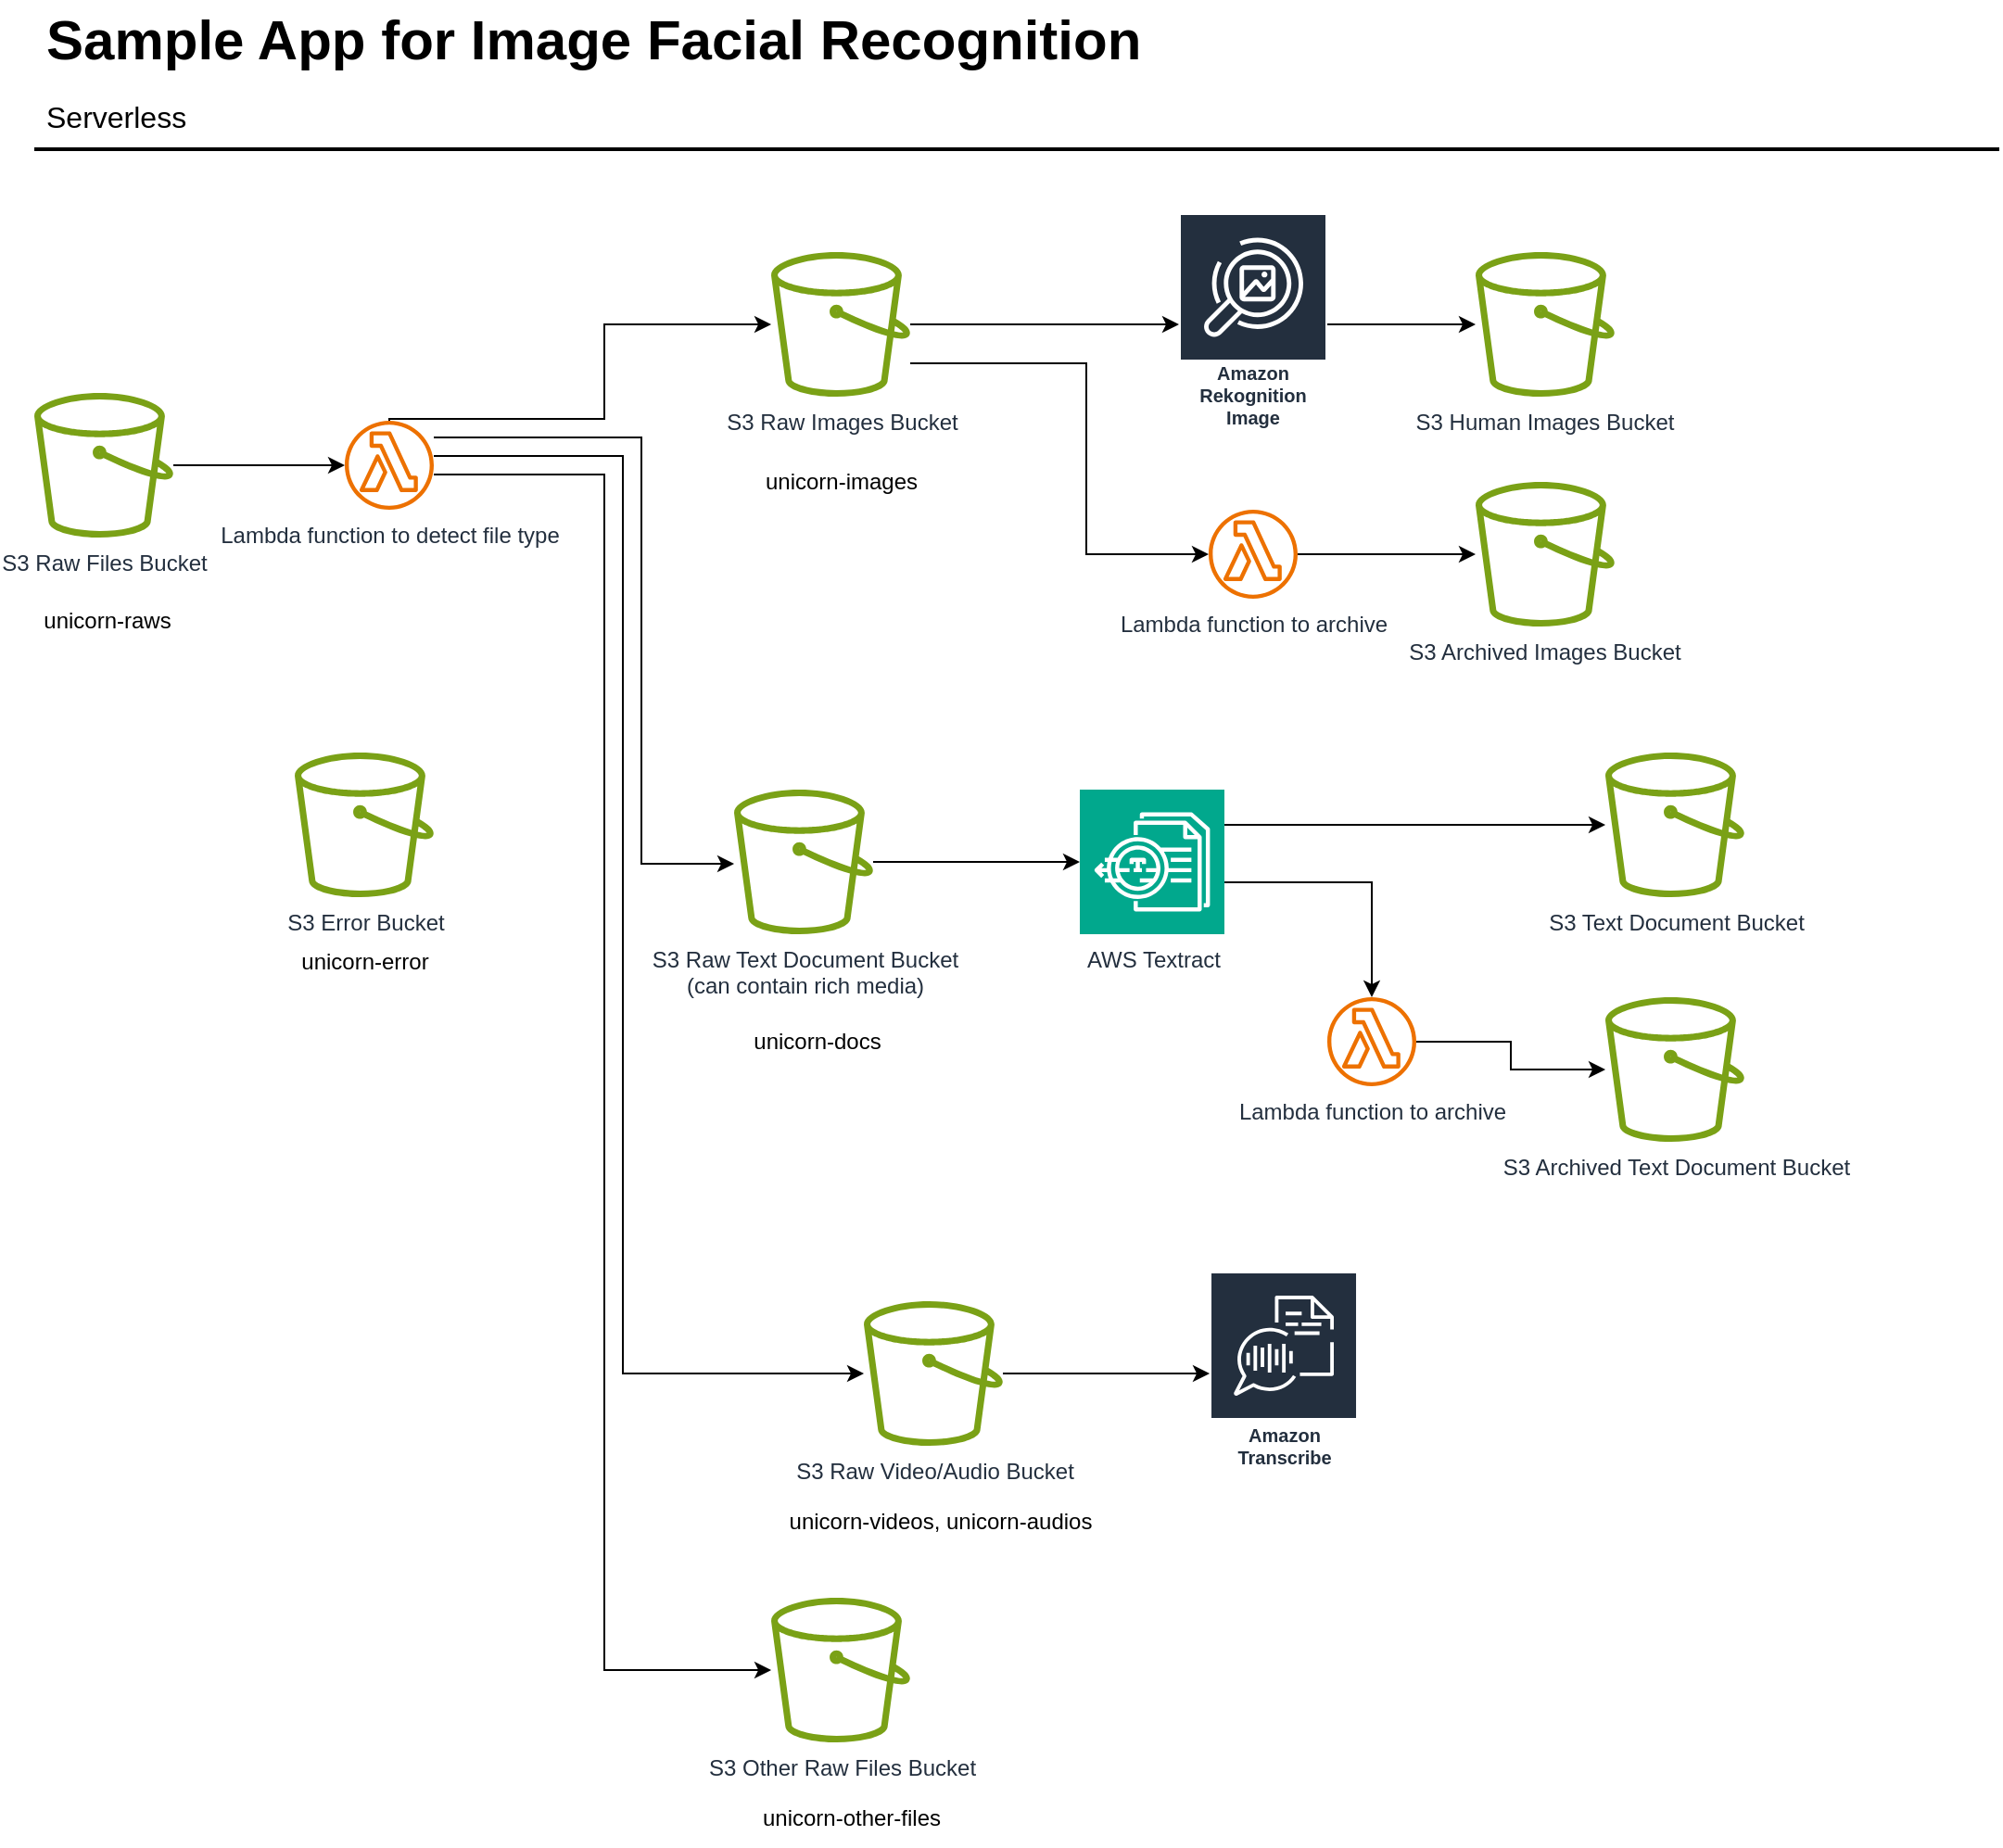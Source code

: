 <mxfile version="24.3.1" type="github">
  <diagram id="Ht1M8jgEwFfnCIfOTk4-" name="Page-1">
    <mxGraphModel dx="1434" dy="738" grid="1" gridSize="10" guides="1" tooltips="1" connect="1" arrows="1" fold="1" page="1" pageScale="1" pageWidth="1169" pageHeight="827" math="0" shadow="0">
      <root>
        <mxCell id="0" />
        <mxCell id="1" parent="0" />
        <mxCell id="-QjtrjUzRDEMRZ5MF8oH-47" value="Sample App for Image Facial Recognition" style="text;html=1;resizable=0;points=[];autosize=1;align=left;verticalAlign=top;spacingTop=-4;fontSize=30;fontStyle=1" parent="1" vertex="1">
          <mxGeometry x="56.5" y="64.5" width="580" height="40" as="geometry" />
        </mxCell>
        <mxCell id="-QjtrjUzRDEMRZ5MF8oH-48" value="Serverless" style="text;html=1;resizable=0;points=[];autosize=1;align=left;verticalAlign=top;spacingTop=-4;fontSize=16;" parent="1" vertex="1">
          <mxGeometry x="56.5" y="114.5" width="100" height="30" as="geometry" />
        </mxCell>
        <mxCell id="SCVMTBWpLvtzJIhz15lM-1" value="" style="line;strokeWidth=2;html=1;fontSize=14;" parent="1" vertex="1">
          <mxGeometry x="52.5" y="139.5" width="1060" height="10" as="geometry" />
        </mxCell>
        <mxCell id="NDCuTiaTcQHdmKNTHIlU-9" style="edgeStyle=orthogonalEdgeStyle;rounded=0;orthogonalLoop=1;jettySize=auto;html=1;" parent="1" source="NDCuTiaTcQHdmKNTHIlU-1" target="NDCuTiaTcQHdmKNTHIlU-8" edge="1">
          <mxGeometry relative="1" as="geometry">
            <Array as="points">
              <mxPoint x="619.99" y="260" />
              <mxPoint x="619.99" y="363" />
            </Array>
          </mxGeometry>
        </mxCell>
        <mxCell id="NDCuTiaTcQHdmKNTHIlU-25" style="edgeStyle=orthogonalEdgeStyle;rounded=0;orthogonalLoop=1;jettySize=auto;html=1;" parent="1" source="NDCuTiaTcQHdmKNTHIlU-1" target="NDCuTiaTcQHdmKNTHIlU-24" edge="1">
          <mxGeometry relative="1" as="geometry" />
        </mxCell>
        <mxCell id="NDCuTiaTcQHdmKNTHIlU-1" value="S3 Raw Images Bucket" style="sketch=0;outlineConnect=0;fontColor=#232F3E;gradientColor=none;fillColor=#7AA116;strokeColor=none;dashed=0;verticalLabelPosition=bottom;verticalAlign=top;align=center;html=1;fontSize=12;fontStyle=0;aspect=fixed;pointerEvents=1;shape=mxgraph.aws4.bucket;" parent="1" vertex="1">
          <mxGeometry x="450" y="200" width="75" height="78" as="geometry" />
        </mxCell>
        <mxCell id="NDCuTiaTcQHdmKNTHIlU-3" value="S3 Human Images Bucket" style="sketch=0;outlineConnect=0;fontColor=#232F3E;gradientColor=none;fillColor=#7AA116;strokeColor=none;dashed=0;verticalLabelPosition=bottom;verticalAlign=top;align=center;html=1;fontSize=12;fontStyle=0;aspect=fixed;pointerEvents=1;shape=mxgraph.aws4.bucket;" parent="1" vertex="1">
          <mxGeometry x="829.99" y="200" width="75" height="78" as="geometry" />
        </mxCell>
        <mxCell id="NDCuTiaTcQHdmKNTHIlU-4" value="S3 Archived Images Bucket" style="sketch=0;outlineConnect=0;fontColor=#232F3E;gradientColor=none;fillColor=#7AA116;strokeColor=none;dashed=0;verticalLabelPosition=bottom;verticalAlign=top;align=center;html=1;fontSize=12;fontStyle=0;aspect=fixed;pointerEvents=1;shape=mxgraph.aws4.bucket;" parent="1" vertex="1">
          <mxGeometry x="829.99" y="324" width="75" height="78" as="geometry" />
        </mxCell>
        <mxCell id="NDCuTiaTcQHdmKNTHIlU-10" style="edgeStyle=orthogonalEdgeStyle;rounded=0;orthogonalLoop=1;jettySize=auto;html=1;" parent="1" source="NDCuTiaTcQHdmKNTHIlU-8" target="NDCuTiaTcQHdmKNTHIlU-4" edge="1">
          <mxGeometry relative="1" as="geometry" />
        </mxCell>
        <mxCell id="NDCuTiaTcQHdmKNTHIlU-8" value="Lambda function to archive" style="sketch=0;outlineConnect=0;fontColor=#232F3E;gradientColor=none;fillColor=#ED7100;strokeColor=none;dashed=0;verticalLabelPosition=bottom;verticalAlign=top;align=center;html=1;fontSize=12;fontStyle=0;aspect=fixed;pointerEvents=1;shape=mxgraph.aws4.lambda_function;" parent="1" vertex="1">
          <mxGeometry x="686" y="339" width="48" height="48" as="geometry" />
        </mxCell>
        <mxCell id="NDCuTiaTcQHdmKNTHIlU-20" style="edgeStyle=orthogonalEdgeStyle;rounded=0;orthogonalLoop=1;jettySize=auto;html=1;" parent="1" source="NDCuTiaTcQHdmKNTHIlU-11" target="NDCuTiaTcQHdmKNTHIlU-12" edge="1">
          <mxGeometry relative="1" as="geometry" />
        </mxCell>
        <mxCell id="NDCuTiaTcQHdmKNTHIlU-11" value="S3 Raw Files Bucket" style="sketch=0;outlineConnect=0;fontColor=#232F3E;gradientColor=none;fillColor=#7AA116;strokeColor=none;dashed=0;verticalLabelPosition=bottom;verticalAlign=top;align=center;html=1;fontSize=12;fontStyle=0;aspect=fixed;pointerEvents=1;shape=mxgraph.aws4.bucket;" parent="1" vertex="1">
          <mxGeometry x="52.5" y="276" width="75" height="78" as="geometry" />
        </mxCell>
        <mxCell id="NDCuTiaTcQHdmKNTHIlU-14" style="edgeStyle=orthogonalEdgeStyle;rounded=0;orthogonalLoop=1;jettySize=auto;html=1;" parent="1" source="NDCuTiaTcQHdmKNTHIlU-12" target="NDCuTiaTcQHdmKNTHIlU-1" edge="1">
          <mxGeometry relative="1" as="geometry">
            <Array as="points">
              <mxPoint x="244" y="290" />
              <mxPoint x="360" y="290" />
              <mxPoint x="360" y="239" />
            </Array>
          </mxGeometry>
        </mxCell>
        <mxCell id="NDCuTiaTcQHdmKNTHIlU-18" style="edgeStyle=orthogonalEdgeStyle;rounded=0;orthogonalLoop=1;jettySize=auto;html=1;" parent="1" source="NDCuTiaTcQHdmKNTHIlU-12" target="NDCuTiaTcQHdmKNTHIlU-15" edge="1">
          <mxGeometry relative="1" as="geometry">
            <Array as="points">
              <mxPoint x="380" y="300" />
              <mxPoint x="380" y="530" />
            </Array>
          </mxGeometry>
        </mxCell>
        <mxCell id="NDCuTiaTcQHdmKNTHIlU-19" style="edgeStyle=orthogonalEdgeStyle;rounded=0;orthogonalLoop=1;jettySize=auto;html=1;" parent="1" source="NDCuTiaTcQHdmKNTHIlU-12" target="NDCuTiaTcQHdmKNTHIlU-16" edge="1">
          <mxGeometry relative="1" as="geometry">
            <Array as="points">
              <mxPoint x="370" y="310" />
              <mxPoint x="370" y="805" />
            </Array>
          </mxGeometry>
        </mxCell>
        <mxCell id="NDCuTiaTcQHdmKNTHIlU-21" style="edgeStyle=orthogonalEdgeStyle;rounded=0;orthogonalLoop=1;jettySize=auto;html=1;" parent="1" source="NDCuTiaTcQHdmKNTHIlU-12" target="NDCuTiaTcQHdmKNTHIlU-17" edge="1">
          <mxGeometry relative="1" as="geometry">
            <Array as="points">
              <mxPoint x="360" y="320" />
              <mxPoint x="360" y="965" />
            </Array>
          </mxGeometry>
        </mxCell>
        <mxCell id="NDCuTiaTcQHdmKNTHIlU-12" value="Lambda function to detect file type" style="sketch=0;outlineConnect=0;fontColor=#232F3E;gradientColor=none;fillColor=#ED7100;strokeColor=none;dashed=0;verticalLabelPosition=bottom;verticalAlign=top;align=center;html=1;fontSize=12;fontStyle=0;aspect=fixed;pointerEvents=1;shape=mxgraph.aws4.lambda_function;" parent="1" vertex="1">
          <mxGeometry x="220" y="291" width="48" height="48" as="geometry" />
        </mxCell>
        <mxCell id="NDCuTiaTcQHdmKNTHIlU-15" value="S3 Raw Text Document Bucket&lt;br&gt;(can contain rich media)" style="sketch=0;outlineConnect=0;fontColor=#232F3E;gradientColor=none;fillColor=#7AA116;strokeColor=none;dashed=0;verticalLabelPosition=bottom;verticalAlign=top;align=center;html=1;fontSize=12;fontStyle=0;aspect=fixed;pointerEvents=1;shape=mxgraph.aws4.bucket;" parent="1" vertex="1">
          <mxGeometry x="430" y="490" width="75" height="78" as="geometry" />
        </mxCell>
        <mxCell id="NDCuTiaTcQHdmKNTHIlU-28" style="edgeStyle=orthogonalEdgeStyle;rounded=0;orthogonalLoop=1;jettySize=auto;html=1;" parent="1" source="NDCuTiaTcQHdmKNTHIlU-16" target="NDCuTiaTcQHdmKNTHIlU-27" edge="1">
          <mxGeometry relative="1" as="geometry" />
        </mxCell>
        <mxCell id="NDCuTiaTcQHdmKNTHIlU-16" value="S3 Raw Video/Audio Bucket" style="sketch=0;outlineConnect=0;fontColor=#232F3E;gradientColor=none;fillColor=#7AA116;strokeColor=none;dashed=0;verticalLabelPosition=bottom;verticalAlign=top;align=center;html=1;fontSize=12;fontStyle=0;aspect=fixed;pointerEvents=1;shape=mxgraph.aws4.bucket;" parent="1" vertex="1">
          <mxGeometry x="500" y="766" width="75" height="78" as="geometry" />
        </mxCell>
        <mxCell id="NDCuTiaTcQHdmKNTHIlU-17" value="S3 Other Raw Files Bucket" style="sketch=0;outlineConnect=0;fontColor=#232F3E;gradientColor=none;fillColor=#7AA116;strokeColor=none;dashed=0;verticalLabelPosition=bottom;verticalAlign=top;align=center;html=1;fontSize=12;fontStyle=0;aspect=fixed;pointerEvents=1;shape=mxgraph.aws4.bucket;" parent="1" vertex="1">
          <mxGeometry x="450.01" y="926" width="75" height="78" as="geometry" />
        </mxCell>
        <mxCell id="NDCuTiaTcQHdmKNTHIlU-32" style="edgeStyle=orthogonalEdgeStyle;rounded=0;orthogonalLoop=1;jettySize=auto;html=1;" parent="1" source="NDCuTiaTcQHdmKNTHIlU-22" target="NDCuTiaTcQHdmKNTHIlU-31" edge="1">
          <mxGeometry relative="1" as="geometry">
            <Array as="points">
              <mxPoint x="750" y="509" />
              <mxPoint x="750" y="509" />
            </Array>
          </mxGeometry>
        </mxCell>
        <mxCell id="NDCuTiaTcQHdmKNTHIlU-35" style="edgeStyle=orthogonalEdgeStyle;rounded=0;orthogonalLoop=1;jettySize=auto;html=1;" parent="1" source="NDCuTiaTcQHdmKNTHIlU-22" target="NDCuTiaTcQHdmKNTHIlU-33" edge="1">
          <mxGeometry relative="1" as="geometry">
            <Array as="points">
              <mxPoint x="774" y="540" />
            </Array>
          </mxGeometry>
        </mxCell>
        <mxCell id="NDCuTiaTcQHdmKNTHIlU-22" value="AWS Textract" style="sketch=0;points=[[0,0,0],[0.25,0,0],[0.5,0,0],[0.75,0,0],[1,0,0],[0,1,0],[0.25,1,0],[0.5,1,0],[0.75,1,0],[1,1,0],[0,0.25,0],[0,0.5,0],[0,0.75,0],[1,0.25,0],[1,0.5,0],[1,0.75,0]];outlineConnect=0;fontColor=#232F3E;fillColor=#01A88D;strokeColor=#ffffff;dashed=0;verticalLabelPosition=bottom;verticalAlign=top;align=center;html=1;fontSize=12;fontStyle=0;aspect=fixed;shape=mxgraph.aws4.resourceIcon;resIcon=mxgraph.aws4.textract;" parent="1" vertex="1">
          <mxGeometry x="616.5" y="490" width="78" height="78" as="geometry" />
        </mxCell>
        <mxCell id="NDCuTiaTcQHdmKNTHIlU-26" style="edgeStyle=orthogonalEdgeStyle;rounded=0;orthogonalLoop=1;jettySize=auto;html=1;" parent="1" source="NDCuTiaTcQHdmKNTHIlU-24" target="NDCuTiaTcQHdmKNTHIlU-3" edge="1">
          <mxGeometry relative="1" as="geometry" />
        </mxCell>
        <mxCell id="NDCuTiaTcQHdmKNTHIlU-24" value="Amazon Rekognition Image" style="sketch=0;outlineConnect=0;fontColor=#232F3E;gradientColor=none;strokeColor=#ffffff;fillColor=#232F3E;dashed=0;verticalLabelPosition=middle;verticalAlign=bottom;align=center;html=1;whiteSpace=wrap;fontSize=10;fontStyle=1;spacing=3;shape=mxgraph.aws4.productIcon;prIcon=mxgraph.aws4.rekognition_image;" parent="1" vertex="1">
          <mxGeometry x="670" y="179" width="80" height="120" as="geometry" />
        </mxCell>
        <mxCell id="NDCuTiaTcQHdmKNTHIlU-27" value="Amazon Transcribe" style="sketch=0;outlineConnect=0;fontColor=#232F3E;gradientColor=none;strokeColor=#ffffff;fillColor=#232F3E;dashed=0;verticalLabelPosition=middle;verticalAlign=bottom;align=center;html=1;whiteSpace=wrap;fontSize=10;fontStyle=1;spacing=3;shape=mxgraph.aws4.productIcon;prIcon=mxgraph.aws4.transcribe;" parent="1" vertex="1">
          <mxGeometry x="686.51" y="750" width="80" height="110" as="geometry" />
        </mxCell>
        <mxCell id="NDCuTiaTcQHdmKNTHIlU-29" style="edgeStyle=orthogonalEdgeStyle;rounded=0;orthogonalLoop=1;jettySize=auto;html=1;entryX=0;entryY=0.5;entryDx=0;entryDy=0;entryPerimeter=0;" parent="1" source="NDCuTiaTcQHdmKNTHIlU-15" target="NDCuTiaTcQHdmKNTHIlU-22" edge="1">
          <mxGeometry relative="1" as="geometry" />
        </mxCell>
        <mxCell id="NDCuTiaTcQHdmKNTHIlU-30" value="S3 Archived Text Document Bucket" style="sketch=0;outlineConnect=0;fontColor=#232F3E;gradientColor=none;fillColor=#7AA116;strokeColor=none;dashed=0;verticalLabelPosition=bottom;verticalAlign=top;align=center;html=1;fontSize=12;fontStyle=0;aspect=fixed;pointerEvents=1;shape=mxgraph.aws4.bucket;" parent="1" vertex="1">
          <mxGeometry x="900" y="602" width="75" height="78" as="geometry" />
        </mxCell>
        <mxCell id="NDCuTiaTcQHdmKNTHIlU-31" value="S3 Text Document Bucket" style="sketch=0;outlineConnect=0;fontColor=#232F3E;gradientColor=none;fillColor=#7AA116;strokeColor=none;dashed=0;verticalLabelPosition=bottom;verticalAlign=top;align=center;html=1;fontSize=12;fontStyle=0;aspect=fixed;pointerEvents=1;shape=mxgraph.aws4.bucket;" parent="1" vertex="1">
          <mxGeometry x="900" y="470" width="75" height="78" as="geometry" />
        </mxCell>
        <mxCell id="NDCuTiaTcQHdmKNTHIlU-36" style="edgeStyle=orthogonalEdgeStyle;rounded=0;orthogonalLoop=1;jettySize=auto;html=1;" parent="1" source="NDCuTiaTcQHdmKNTHIlU-33" target="NDCuTiaTcQHdmKNTHIlU-30" edge="1">
          <mxGeometry relative="1" as="geometry" />
        </mxCell>
        <mxCell id="NDCuTiaTcQHdmKNTHIlU-33" value="Lambda function to archive" style="sketch=0;outlineConnect=0;fontColor=#232F3E;gradientColor=none;fillColor=#ED7100;strokeColor=none;dashed=0;verticalLabelPosition=bottom;verticalAlign=top;align=center;html=1;fontSize=12;fontStyle=0;aspect=fixed;pointerEvents=1;shape=mxgraph.aws4.lambda_function;" parent="1" vertex="1">
          <mxGeometry x="750" y="602" width="48" height="48" as="geometry" />
        </mxCell>
        <mxCell id="GhOkdJSnohERIbY-Lbbu-1" value="unicorn-raws" style="text;html=1;align=center;verticalAlign=middle;whiteSpace=wrap;rounded=0;" vertex="1" parent="1">
          <mxGeometry x="52.5" y="384" width="77.5" height="30" as="geometry" />
        </mxCell>
        <mxCell id="GhOkdJSnohERIbY-Lbbu-2" value="S3 Error Bucket&lt;div&gt;&lt;br/&gt;&lt;/div&gt;" style="sketch=0;outlineConnect=0;fontColor=#232F3E;gradientColor=none;fillColor=#7AA116;strokeColor=none;dashed=0;verticalLabelPosition=bottom;verticalAlign=top;align=center;html=1;fontSize=12;fontStyle=0;aspect=fixed;pointerEvents=1;shape=mxgraph.aws4.bucket;" vertex="1" parent="1">
          <mxGeometry x="193" y="470" width="75" height="78" as="geometry" />
        </mxCell>
        <mxCell id="GhOkdJSnohERIbY-Lbbu-3" value="unicorn-images" style="text;html=1;align=center;verticalAlign=middle;whiteSpace=wrap;rounded=0;" vertex="1" parent="1">
          <mxGeometry x="442.5" y="309" width="90" height="30" as="geometry" />
        </mxCell>
        <mxCell id="GhOkdJSnohERIbY-Lbbu-4" value="unicorn-docs" style="text;html=1;align=center;verticalAlign=middle;whiteSpace=wrap;rounded=0;" vertex="1" parent="1">
          <mxGeometry x="430" y="611" width="90" height="30" as="geometry" />
        </mxCell>
        <mxCell id="GhOkdJSnohERIbY-Lbbu-5" value="unicorn-videos, unicorn-audios" style="text;html=1;align=center;verticalAlign=middle;whiteSpace=wrap;rounded=0;" vertex="1" parent="1">
          <mxGeometry x="450.01" y="870" width="182.5" height="30" as="geometry" />
        </mxCell>
        <mxCell id="GhOkdJSnohERIbY-Lbbu-6" value="unicorn-other-files" style="text;html=1;align=center;verticalAlign=middle;whiteSpace=wrap;rounded=0;" vertex="1" parent="1">
          <mxGeometry x="402" y="1030" width="182.5" height="30" as="geometry" />
        </mxCell>
        <mxCell id="GhOkdJSnohERIbY-Lbbu-8" value="unicorn-error" style="text;html=1;align=center;verticalAlign=middle;whiteSpace=wrap;rounded=0;" vertex="1" parent="1">
          <mxGeometry x="185.5" y="568" width="90" height="30" as="geometry" />
        </mxCell>
      </root>
    </mxGraphModel>
  </diagram>
</mxfile>
